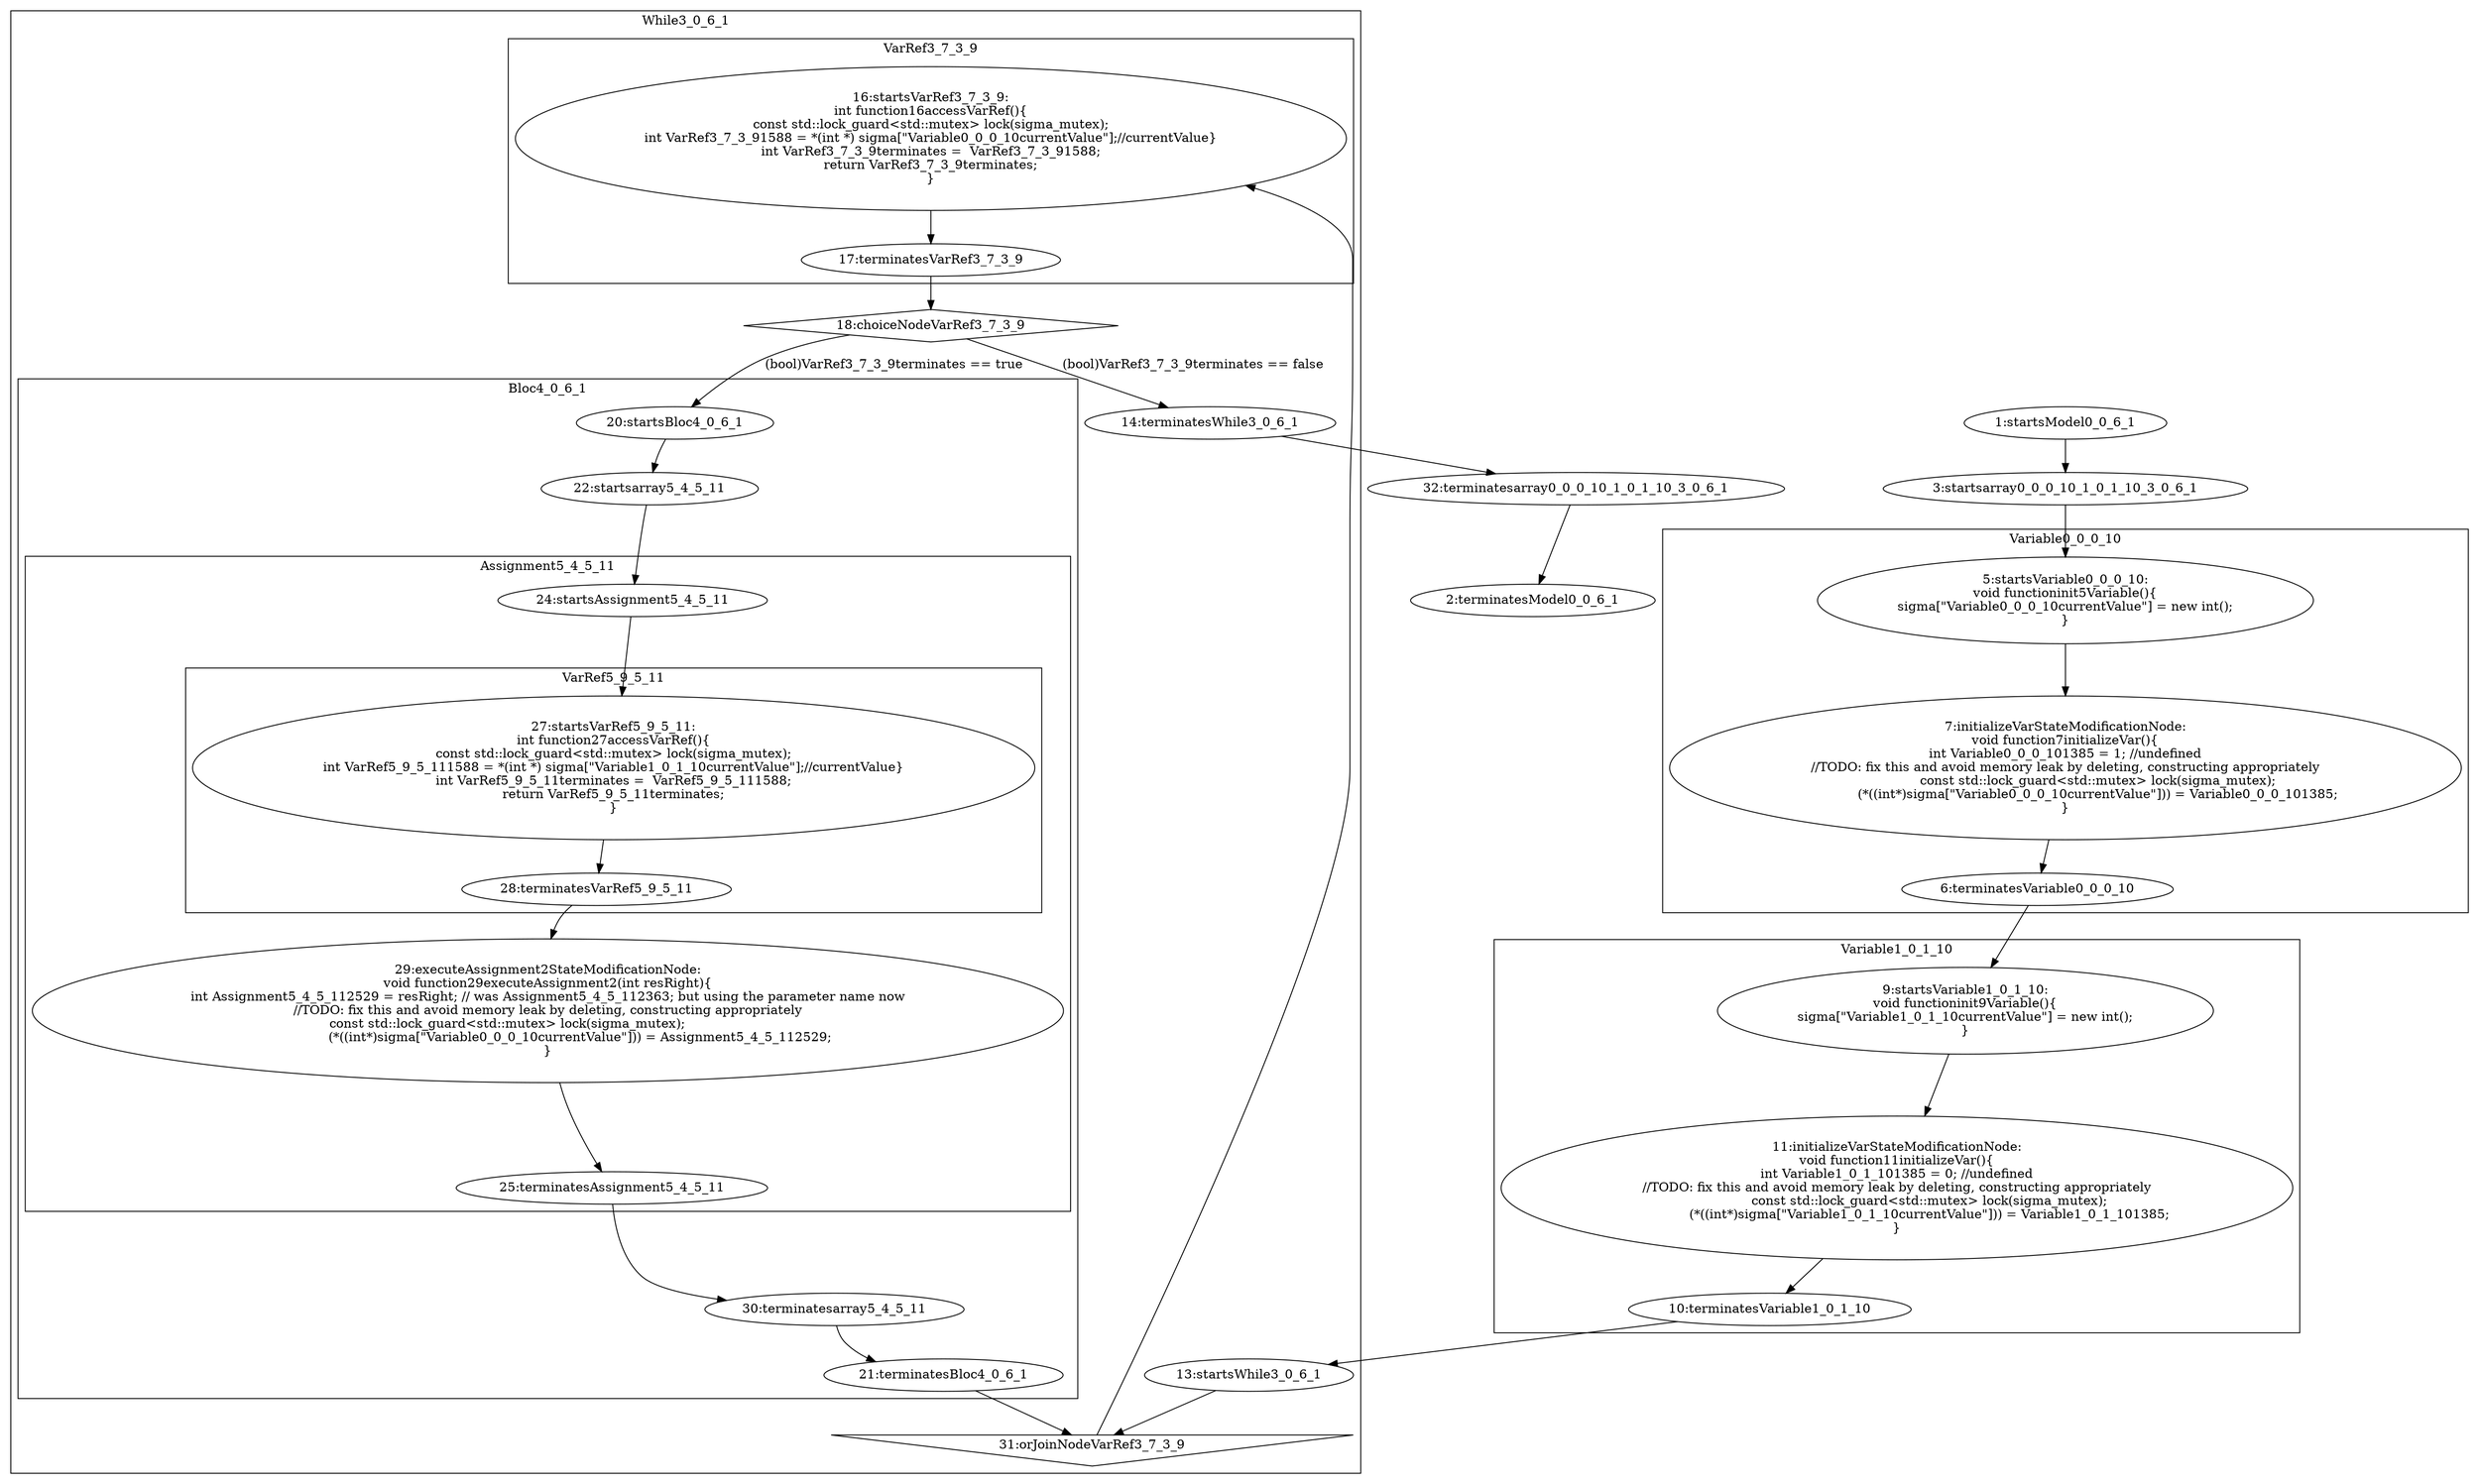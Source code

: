 digraph G {
subgraph cluster_4 {
label = "Variable0_0_0_10";
  "5" [label="5:startsVariable0_0_0_10:
void functioninit5Variable(){
sigma[\"Variable0_0_0_10currentValue\"] = new int();
}" shape="ellipse"];
  "6" [label="6:terminatesVariable0_0_0_10" shape="ellipse"];
  "7" [label="7:initializeVarStateModificationNode:
void function7initializeVar(){
int Variable0_0_0_101385 = 1; //undefined
//TODO: fix this and avoid memory leak by deleting, constructing appropriately
                const std::lock_guard<std::mutex> lock(sigma_mutex);
                (*((int*)sigma[\"Variable0_0_0_10currentValue\"])) = Variable0_0_0_101385;
}" shape="ellipse"];
}
subgraph cluster_8 {
label = "Variable1_0_1_10";
  "9" [label="9:startsVariable1_0_1_10:
void functioninit9Variable(){
sigma[\"Variable1_0_1_10currentValue\"] = new int();
}" shape="ellipse"];
  "10" [label="10:terminatesVariable1_0_1_10" shape="ellipse"];
  "11" [label="11:initializeVarStateModificationNode:
void function11initializeVar(){
int Variable1_0_1_101385 = 0; //undefined
//TODO: fix this and avoid memory leak by deleting, constructing appropriately
                const std::lock_guard<std::mutex> lock(sigma_mutex);
                (*((int*)sigma[\"Variable1_0_1_10currentValue\"])) = Variable1_0_1_101385;
}" shape="ellipse"];
}
subgraph cluster_12 {
label = "While3_0_6_1";
  "13" [label="13:startsWhile3_0_6_1" shape="ellipse"];
  "14" [label="14:terminatesWhile3_0_6_1" shape="ellipse"];
  "18" [label="18:choiceNodeVarRef3_7_3_9" shape="diamond"];
  "31" [label="31:orJoinNodeVarRef3_7_3_9" shape="invtriangle"];
subgraph cluster_15 {
label = "VarRef3_7_3_9";
  "16" [label="16:startsVarRef3_7_3_9:
int function16accessVarRef(){
const std::lock_guard<std::mutex> lock(sigma_mutex);
int VarRef3_7_3_91588 = *(int *) sigma[\"Variable0_0_0_10currentValue\"];//currentValue}
int VarRef3_7_3_9terminates =  VarRef3_7_3_91588;
return VarRef3_7_3_9terminates;
}" shape="ellipse"];
  "17" [label="17:terminatesVarRef3_7_3_9" shape="ellipse"];
}
subgraph cluster_19 {
label = "Bloc4_0_6_1";
  "20" [label="20:startsBloc4_0_6_1" shape="ellipse"];
  "21" [label="21:terminatesBloc4_0_6_1" shape="ellipse"];
  "22" [label="22:startsarray5_4_5_11" shape="ellipse"];
  "30" [label="30:terminatesarray5_4_5_11" shape="ellipse"];
subgraph cluster_23 {
label = "Assignment5_4_5_11";
  "24" [label="24:startsAssignment5_4_5_11" shape="ellipse"];
  "25" [label="25:terminatesAssignment5_4_5_11" shape="ellipse"];
  "29" [label="29:executeAssignment2StateModificationNode:
void function29executeAssignment2(int resRight){
int Assignment5_4_5_112529 = resRight; // was Assignment5_4_5_112363; but using the parameter name now
//TODO: fix this and avoid memory leak by deleting, constructing appropriately
                const std::lock_guard<std::mutex> lock(sigma_mutex);                                    
                (*((int*)sigma[\"Variable0_0_0_10currentValue\"])) = Assignment5_4_5_112529;
}" shape="ellipse"];
subgraph cluster_26 {
label = "VarRef5_9_5_11";
  "27" [label="27:startsVarRef5_9_5_11:
int function27accessVarRef(){
const std::lock_guard<std::mutex> lock(sigma_mutex);
int VarRef5_9_5_111588 = *(int *) sigma[\"Variable1_0_1_10currentValue\"];//currentValue}
int VarRef5_9_5_11terminates =  VarRef5_9_5_111588;
return VarRef5_9_5_11terminates;
}" shape="ellipse"];
  "28" [label="28:terminatesVarRef5_9_5_11" shape="ellipse"];
}
}
}
}
  "1" [label="1:startsModel0_0_6_1" shape="ellipse"];
  "2" [label="2:terminatesModel0_0_6_1" shape="ellipse"];
  "3" [label="3:startsarray0_0_0_10_1_0_1_10_3_0_6_1" shape="ellipse"];
  "32" [label="32:terminatesarray0_0_0_10_1_0_1_10_3_0_6_1" shape="ellipse"];
  "5" -> "7" [label=""];
  "7" -> "6" [label=""];
  "9" -> "11" [label=""];
  "11" -> "10" [label=""];
  "16" -> "17" [label=""];
  "27" -> "28" [label=""];
  "24" -> "27" [label=""];
  "28" -> "29" [label=""];
  "29" -> "25" [label=""];
  "20" -> "22" [label=""];
  "22" -> "24" [label=""];
  "25" -> "30" [label=""];
  "30" -> "21" [label=""];
  "13" -> "31" [label=""];
  "17" -> "18" [label=""];
  "18" -> "20" [label="(bool)VarRef3_7_3_9terminates == true"];
  "21" -> "31" [label=""];
  "31" -> "16" [label=""];
  "18" -> "14" [label="(bool)VarRef3_7_3_9terminates == false"];
  "1" -> "3" [label=""];
  "3" -> "5" [label=""];
  "6" -> "9" [label=""];
  "10" -> "13" [label=""];
  "14" -> "32" [label=""];
  "32" -> "2" [label=""];
}